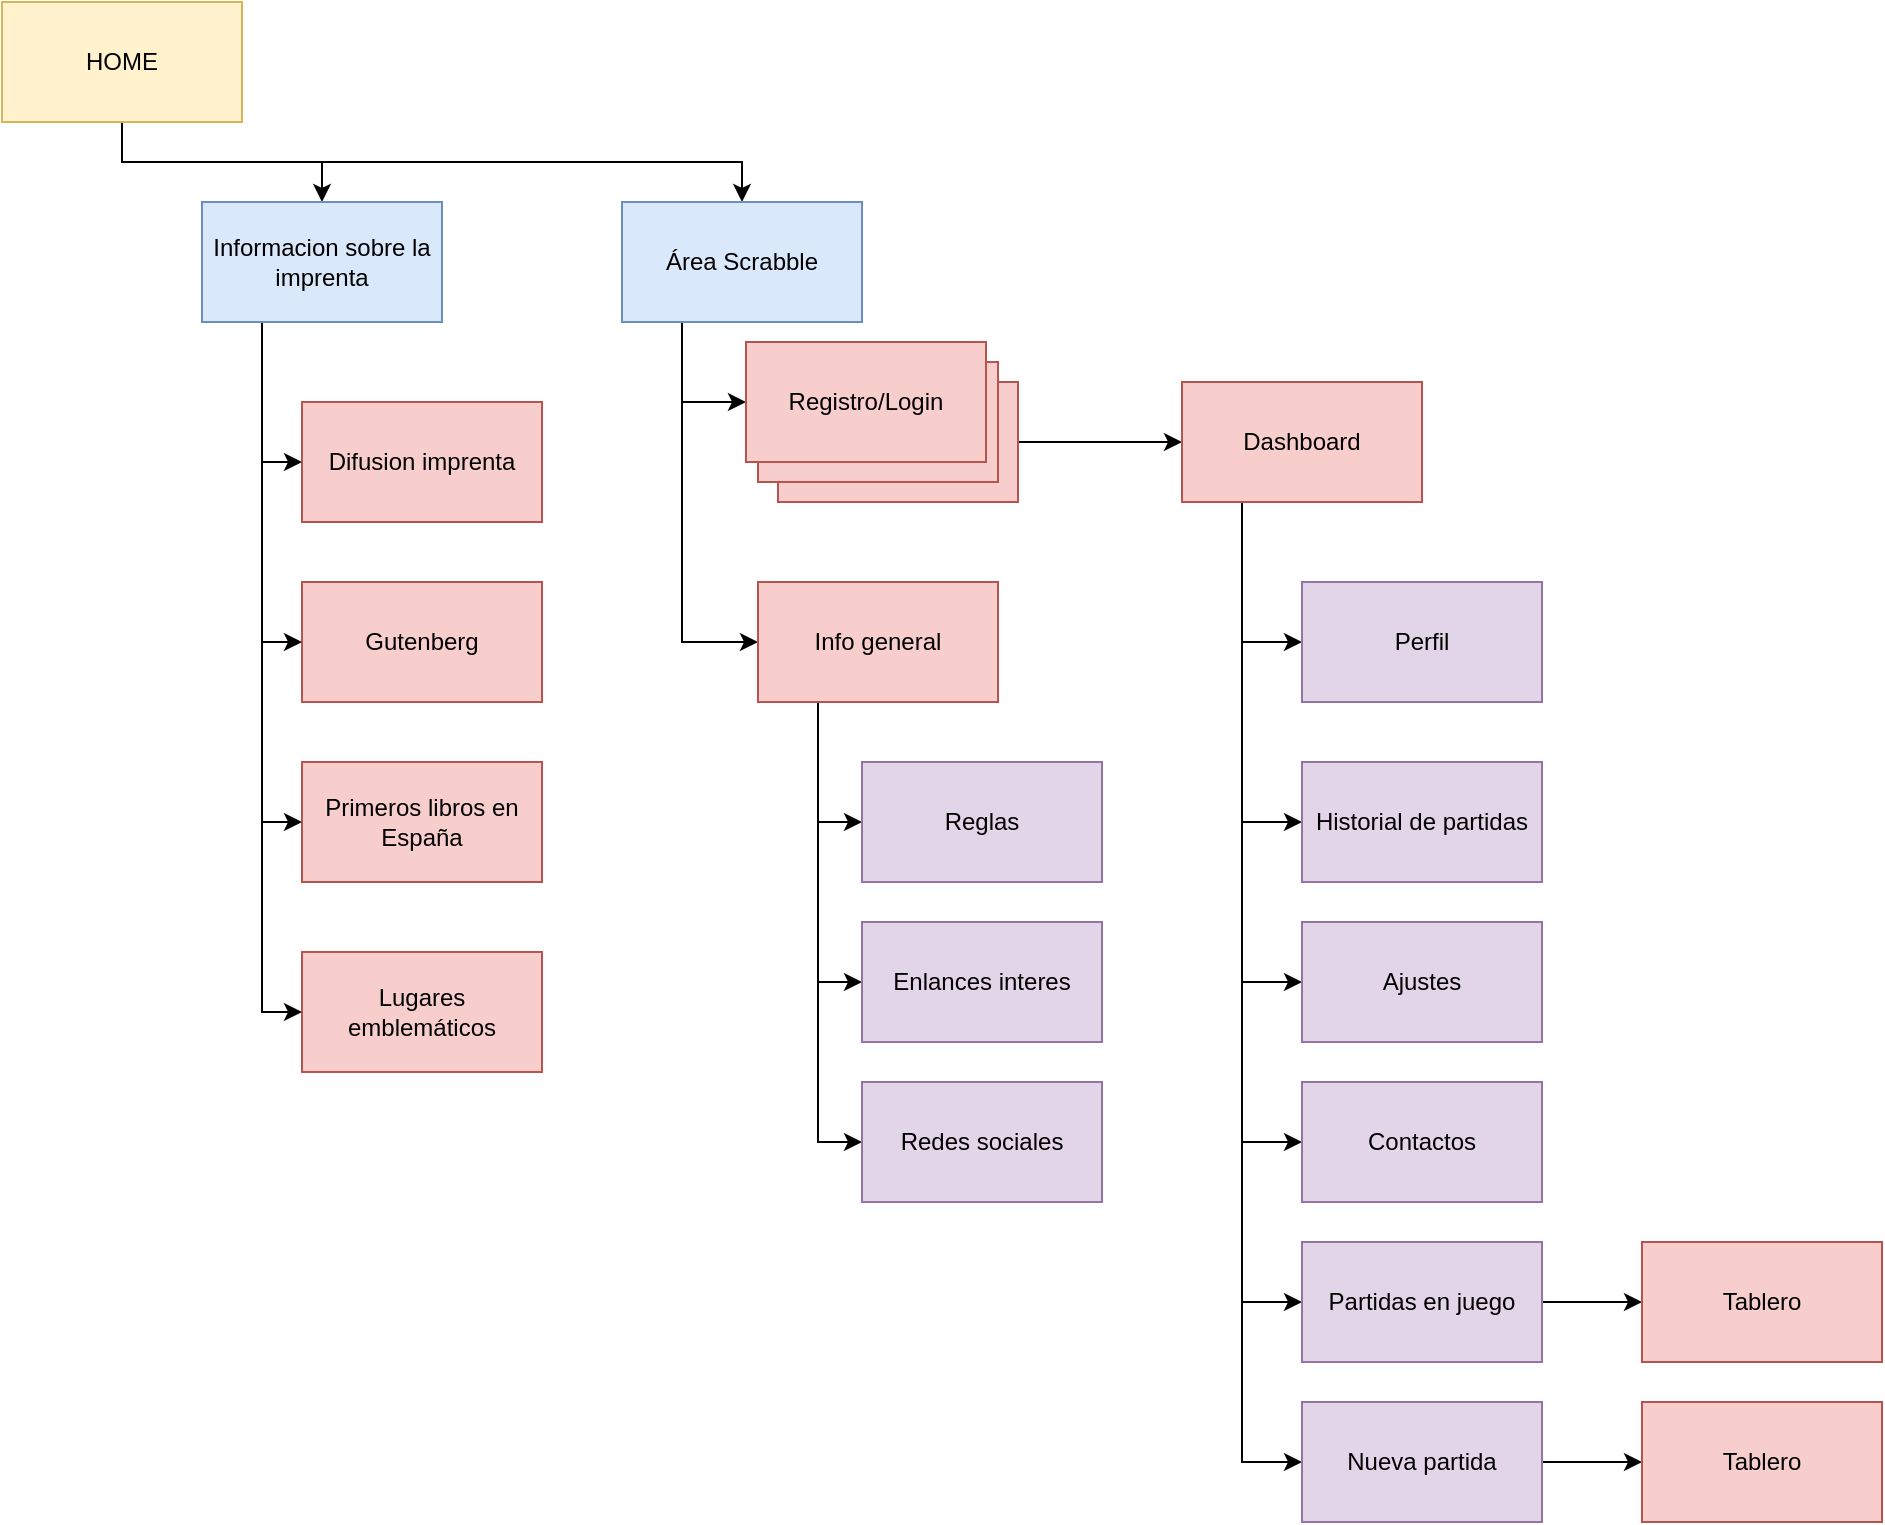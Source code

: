 <mxfile version="14.5.10" type="github"><diagram id="eEEbRnDbDT6FV2OupwHQ" name="Page-1"><mxGraphModel dx="2858" dy="1074" grid="1" gridSize="10" guides="1" tooltips="1" connect="1" arrows="1" fold="1" page="1" pageScale="1" pageWidth="827" pageHeight="1169" math="0" shadow="0"><root><mxCell id="0"/><mxCell id="1" parent="0"/><mxCell id="cwVIY6y7u2aK0-Epkq3P-7" style="edgeStyle=orthogonalEdgeStyle;rounded=0;orthogonalLoop=1;jettySize=auto;html=1;exitX=0.5;exitY=1;exitDx=0;exitDy=0;entryX=0.5;entryY=0;entryDx=0;entryDy=0;" edge="1" parent="1" source="cwVIY6y7u2aK0-Epkq3P-1" target="cwVIY6y7u2aK0-Epkq3P-6"><mxGeometry relative="1" as="geometry"/></mxCell><mxCell id="cwVIY6y7u2aK0-Epkq3P-13" style="edgeStyle=orthogonalEdgeStyle;rounded=0;orthogonalLoop=1;jettySize=auto;html=1;exitX=0.5;exitY=1;exitDx=0;exitDy=0;entryX=0.5;entryY=0;entryDx=0;entryDy=0;" edge="1" parent="1" source="cwVIY6y7u2aK0-Epkq3P-1" target="cwVIY6y7u2aK0-Epkq3P-12"><mxGeometry relative="1" as="geometry"/></mxCell><mxCell id="cwVIY6y7u2aK0-Epkq3P-1" value="&lt;div&gt;HOME&lt;/div&gt;" style="rounded=0;whiteSpace=wrap;html=1;fillColor=#fff2cc;strokeColor=#d6b656;" vertex="1" parent="1"><mxGeometry x="-520" y="130" width="120" height="60" as="geometry"/></mxCell><mxCell id="cwVIY6y7u2aK0-Epkq3P-2" value="Gutenberg" style="rounded=0;whiteSpace=wrap;html=1;fillColor=#f8cecc;strokeColor=#b85450;" vertex="1" parent="1"><mxGeometry x="-370" y="420" width="120" height="60" as="geometry"/></mxCell><mxCell id="cwVIY6y7u2aK0-Epkq3P-3" value="Difusion imprenta" style="rounded=0;whiteSpace=wrap;html=1;fillColor=#f8cecc;strokeColor=#b85450;" vertex="1" parent="1"><mxGeometry x="-370" y="330" width="120" height="60" as="geometry"/></mxCell><mxCell id="cwVIY6y7u2aK0-Epkq3P-4" value="&lt;div&gt;Primeros libros en España&lt;/div&gt;" style="rounded=0;whiteSpace=wrap;html=1;fillColor=#f8cecc;strokeColor=#b85450;" vertex="1" parent="1"><mxGeometry x="-370" y="510" width="120" height="60" as="geometry"/></mxCell><mxCell id="cwVIY6y7u2aK0-Epkq3P-5" value="Lugares emblemáticos" style="rounded=0;whiteSpace=wrap;html=1;fillColor=#f8cecc;strokeColor=#b85450;" vertex="1" parent="1"><mxGeometry x="-370" y="605" width="120" height="60" as="geometry"/></mxCell><mxCell id="cwVIY6y7u2aK0-Epkq3P-8" style="edgeStyle=orthogonalEdgeStyle;rounded=0;orthogonalLoop=1;jettySize=auto;html=1;exitX=0.25;exitY=1;exitDx=0;exitDy=0;entryX=0;entryY=0.5;entryDx=0;entryDy=0;" edge="1" parent="1" source="cwVIY6y7u2aK0-Epkq3P-6" target="cwVIY6y7u2aK0-Epkq3P-3"><mxGeometry relative="1" as="geometry"/></mxCell><mxCell id="cwVIY6y7u2aK0-Epkq3P-9" style="edgeStyle=orthogonalEdgeStyle;rounded=0;orthogonalLoop=1;jettySize=auto;html=1;exitX=0.25;exitY=1;exitDx=0;exitDy=0;entryX=0;entryY=0.5;entryDx=0;entryDy=0;" edge="1" parent="1" source="cwVIY6y7u2aK0-Epkq3P-6" target="cwVIY6y7u2aK0-Epkq3P-2"><mxGeometry relative="1" as="geometry"/></mxCell><mxCell id="cwVIY6y7u2aK0-Epkq3P-10" style="edgeStyle=orthogonalEdgeStyle;rounded=0;orthogonalLoop=1;jettySize=auto;html=1;exitX=0.25;exitY=1;exitDx=0;exitDy=0;entryX=0;entryY=0.5;entryDx=0;entryDy=0;" edge="1" parent="1" source="cwVIY6y7u2aK0-Epkq3P-6" target="cwVIY6y7u2aK0-Epkq3P-4"><mxGeometry relative="1" as="geometry"/></mxCell><mxCell id="cwVIY6y7u2aK0-Epkq3P-11" style="edgeStyle=orthogonalEdgeStyle;rounded=0;orthogonalLoop=1;jettySize=auto;html=1;exitX=0.25;exitY=1;exitDx=0;exitDy=0;entryX=0;entryY=0.5;entryDx=0;entryDy=0;" edge="1" parent="1" source="cwVIY6y7u2aK0-Epkq3P-6" target="cwVIY6y7u2aK0-Epkq3P-5"><mxGeometry relative="1" as="geometry"/></mxCell><mxCell id="cwVIY6y7u2aK0-Epkq3P-6" value="Informacion sobre la imprenta" style="rounded=0;whiteSpace=wrap;html=1;fillColor=#dae8fc;strokeColor=#6c8ebf;" vertex="1" parent="1"><mxGeometry x="-420" y="230" width="120" height="60" as="geometry"/></mxCell><mxCell id="cwVIY6y7u2aK0-Epkq3P-18" style="edgeStyle=orthogonalEdgeStyle;rounded=0;orthogonalLoop=1;jettySize=auto;html=1;exitX=0.25;exitY=1;exitDx=0;exitDy=0;entryX=0;entryY=0.5;entryDx=0;entryDy=0;" edge="1" parent="1" source="cwVIY6y7u2aK0-Epkq3P-12" target="cwVIY6y7u2aK0-Epkq3P-17"><mxGeometry relative="1" as="geometry"/></mxCell><mxCell id="cwVIY6y7u2aK0-Epkq3P-29" style="edgeStyle=orthogonalEdgeStyle;rounded=0;orthogonalLoop=1;jettySize=auto;html=1;exitX=0.25;exitY=1;exitDx=0;exitDy=0;entryX=0;entryY=0.5;entryDx=0;entryDy=0;" edge="1" parent="1" source="cwVIY6y7u2aK0-Epkq3P-12" target="cwVIY6y7u2aK0-Epkq3P-27"><mxGeometry relative="1" as="geometry"><Array as="points"><mxPoint x="-180" y="330"/></Array></mxGeometry></mxCell><mxCell id="cwVIY6y7u2aK0-Epkq3P-12" value="Área Scrabble" style="rounded=0;whiteSpace=wrap;html=1;fillColor=#dae8fc;strokeColor=#6c8ebf;" vertex="1" parent="1"><mxGeometry x="-210" y="230" width="120" height="60" as="geometry"/></mxCell><mxCell id="cwVIY6y7u2aK0-Epkq3P-31" style="edgeStyle=orthogonalEdgeStyle;rounded=0;orthogonalLoop=1;jettySize=auto;html=1;exitX=0.25;exitY=1;exitDx=0;exitDy=0;entryX=0;entryY=0.5;entryDx=0;entryDy=0;" edge="1" parent="1" source="cwVIY6y7u2aK0-Epkq3P-17" target="cwVIY6y7u2aK0-Epkq3P-20"><mxGeometry relative="1" as="geometry"/></mxCell><mxCell id="cwVIY6y7u2aK0-Epkq3P-32" style="edgeStyle=orthogonalEdgeStyle;rounded=0;orthogonalLoop=1;jettySize=auto;html=1;exitX=0.25;exitY=1;exitDx=0;exitDy=0;entryX=0;entryY=0.5;entryDx=0;entryDy=0;" edge="1" parent="1" source="cwVIY6y7u2aK0-Epkq3P-17" target="cwVIY6y7u2aK0-Epkq3P-21"><mxGeometry relative="1" as="geometry"/></mxCell><mxCell id="cwVIY6y7u2aK0-Epkq3P-33" style="edgeStyle=orthogonalEdgeStyle;rounded=0;orthogonalLoop=1;jettySize=auto;html=1;exitX=0.25;exitY=1;exitDx=0;exitDy=0;entryX=0;entryY=0.5;entryDx=0;entryDy=0;" edge="1" parent="1" source="cwVIY6y7u2aK0-Epkq3P-17" target="cwVIY6y7u2aK0-Epkq3P-22"><mxGeometry relative="1" as="geometry"/></mxCell><mxCell id="cwVIY6y7u2aK0-Epkq3P-17" value="Info general" style="rounded=0;whiteSpace=wrap;html=1;fillColor=#f8cecc;strokeColor=#b85450;" vertex="1" parent="1"><mxGeometry x="-142" y="420" width="120" height="60" as="geometry"/></mxCell><mxCell id="cwVIY6y7u2aK0-Epkq3P-20" value="Reglas" style="rounded=0;whiteSpace=wrap;html=1;fillColor=#e1d5e7;strokeColor=#9673a6;" vertex="1" parent="1"><mxGeometry x="-90" y="510" width="120" height="60" as="geometry"/></mxCell><mxCell id="cwVIY6y7u2aK0-Epkq3P-21" value="Enlances interes" style="rounded=0;whiteSpace=wrap;html=1;fillColor=#e1d5e7;strokeColor=#9673a6;" vertex="1" parent="1"><mxGeometry x="-90" y="590" width="120" height="60" as="geometry"/></mxCell><mxCell id="cwVIY6y7u2aK0-Epkq3P-22" value="Redes sociales" style="rounded=0;whiteSpace=wrap;html=1;fillColor=#e1d5e7;strokeColor=#9673a6;" vertex="1" parent="1"><mxGeometry x="-90" y="670" width="120" height="60" as="geometry"/></mxCell><mxCell id="cwVIY6y7u2aK0-Epkq3P-35" style="edgeStyle=orthogonalEdgeStyle;rounded=0;orthogonalLoop=1;jettySize=auto;html=1;exitX=1;exitY=0.5;exitDx=0;exitDy=0;" edge="1" parent="1" source="cwVIY6y7u2aK0-Epkq3P-24" target="cwVIY6y7u2aK0-Epkq3P-34"><mxGeometry relative="1" as="geometry"/></mxCell><mxCell id="cwVIY6y7u2aK0-Epkq3P-24" value="" style="rounded=0;whiteSpace=wrap;html=1;fillColor=#f8cecc;strokeColor=#b85450;" vertex="1" parent="1"><mxGeometry x="-132" y="320" width="120" height="60" as="geometry"/></mxCell><mxCell id="cwVIY6y7u2aK0-Epkq3P-25" value="" style="rounded=0;whiteSpace=wrap;html=1;fillColor=#f8cecc;strokeColor=#b85450;" vertex="1" parent="1"><mxGeometry x="-142" y="310" width="120" height="60" as="geometry"/></mxCell><mxCell id="cwVIY6y7u2aK0-Epkq3P-27" value="Registro/Login" style="rounded=0;whiteSpace=wrap;html=1;fillColor=#f8cecc;strokeColor=#b85450;" vertex="1" parent="1"><mxGeometry x="-148" y="300" width="120" height="60" as="geometry"/></mxCell><mxCell id="cwVIY6y7u2aK0-Epkq3P-28" style="edgeStyle=orthogonalEdgeStyle;rounded=0;orthogonalLoop=1;jettySize=auto;html=1;exitX=0.5;exitY=1;exitDx=0;exitDy=0;" edge="1" parent="1" source="cwVIY6y7u2aK0-Epkq3P-24" target="cwVIY6y7u2aK0-Epkq3P-24"><mxGeometry relative="1" as="geometry"/></mxCell><mxCell id="cwVIY6y7u2aK0-Epkq3P-42" style="edgeStyle=orthogonalEdgeStyle;rounded=0;orthogonalLoop=1;jettySize=auto;html=1;exitX=0.25;exitY=1;exitDx=0;exitDy=0;entryX=0;entryY=0.5;entryDx=0;entryDy=0;" edge="1" parent="1" source="cwVIY6y7u2aK0-Epkq3P-34" target="cwVIY6y7u2aK0-Epkq3P-36"><mxGeometry relative="1" as="geometry"/></mxCell><mxCell id="cwVIY6y7u2aK0-Epkq3P-43" style="edgeStyle=orthogonalEdgeStyle;rounded=0;orthogonalLoop=1;jettySize=auto;html=1;exitX=0.25;exitY=1;exitDx=0;exitDy=0;entryX=0;entryY=0.5;entryDx=0;entryDy=0;" edge="1" parent="1" source="cwVIY6y7u2aK0-Epkq3P-34" target="cwVIY6y7u2aK0-Epkq3P-37"><mxGeometry relative="1" as="geometry"/></mxCell><mxCell id="cwVIY6y7u2aK0-Epkq3P-44" style="edgeStyle=orthogonalEdgeStyle;rounded=0;orthogonalLoop=1;jettySize=auto;html=1;exitX=0.25;exitY=1;exitDx=0;exitDy=0;entryX=0;entryY=0.5;entryDx=0;entryDy=0;" edge="1" parent="1" source="cwVIY6y7u2aK0-Epkq3P-34" target="cwVIY6y7u2aK0-Epkq3P-38"><mxGeometry relative="1" as="geometry"/></mxCell><mxCell id="cwVIY6y7u2aK0-Epkq3P-45" style="edgeStyle=orthogonalEdgeStyle;rounded=0;orthogonalLoop=1;jettySize=auto;html=1;exitX=0.25;exitY=1;exitDx=0;exitDy=0;entryX=0;entryY=0.5;entryDx=0;entryDy=0;" edge="1" parent="1" source="cwVIY6y7u2aK0-Epkq3P-34" target="cwVIY6y7u2aK0-Epkq3P-39"><mxGeometry relative="1" as="geometry"/></mxCell><mxCell id="cwVIY6y7u2aK0-Epkq3P-46" style="edgeStyle=orthogonalEdgeStyle;rounded=0;orthogonalLoop=1;jettySize=auto;html=1;exitX=0.25;exitY=1;exitDx=0;exitDy=0;entryX=0;entryY=0.5;entryDx=0;entryDy=0;" edge="1" parent="1" source="cwVIY6y7u2aK0-Epkq3P-34" target="cwVIY6y7u2aK0-Epkq3P-40"><mxGeometry relative="1" as="geometry"/></mxCell><mxCell id="cwVIY6y7u2aK0-Epkq3P-47" style="edgeStyle=orthogonalEdgeStyle;rounded=0;orthogonalLoop=1;jettySize=auto;html=1;exitX=0.25;exitY=1;exitDx=0;exitDy=0;entryX=0;entryY=0.5;entryDx=0;entryDy=0;" edge="1" parent="1" source="cwVIY6y7u2aK0-Epkq3P-34" target="cwVIY6y7u2aK0-Epkq3P-41"><mxGeometry relative="1" as="geometry"/></mxCell><mxCell id="cwVIY6y7u2aK0-Epkq3P-34" value="Dashboard" style="rounded=0;whiteSpace=wrap;html=1;fillColor=#f8cecc;strokeColor=#b85450;" vertex="1" parent="1"><mxGeometry x="70" y="320" width="120" height="60" as="geometry"/></mxCell><mxCell id="cwVIY6y7u2aK0-Epkq3P-36" value="&lt;div&gt;Perfil&lt;/div&gt;" style="rounded=0;whiteSpace=wrap;html=1;fillColor=#e1d5e7;strokeColor=#9673a6;" vertex="1" parent="1"><mxGeometry x="130" y="420" width="120" height="60" as="geometry"/></mxCell><mxCell id="cwVIY6y7u2aK0-Epkq3P-37" value="Historial de partidas" style="rounded=0;whiteSpace=wrap;html=1;fillColor=#e1d5e7;strokeColor=#9673a6;" vertex="1" parent="1"><mxGeometry x="130" y="510" width="120" height="60" as="geometry"/></mxCell><mxCell id="cwVIY6y7u2aK0-Epkq3P-38" value="Ajustes" style="rounded=0;whiteSpace=wrap;html=1;fillColor=#e1d5e7;strokeColor=#9673a6;" vertex="1" parent="1"><mxGeometry x="130" y="590" width="120" height="60" as="geometry"/></mxCell><mxCell id="cwVIY6y7u2aK0-Epkq3P-39" value="Contactos" style="rounded=0;whiteSpace=wrap;html=1;fillColor=#e1d5e7;strokeColor=#9673a6;" vertex="1" parent="1"><mxGeometry x="130" y="670" width="120" height="60" as="geometry"/></mxCell><mxCell id="cwVIY6y7u2aK0-Epkq3P-49" style="edgeStyle=orthogonalEdgeStyle;rounded=0;orthogonalLoop=1;jettySize=auto;html=1;exitX=1;exitY=0.5;exitDx=0;exitDy=0;entryX=0;entryY=0.5;entryDx=0;entryDy=0;" edge="1" parent="1" source="cwVIY6y7u2aK0-Epkq3P-40" target="cwVIY6y7u2aK0-Epkq3P-48"><mxGeometry relative="1" as="geometry"/></mxCell><mxCell id="cwVIY6y7u2aK0-Epkq3P-40" value="Partidas en juego" style="rounded=0;whiteSpace=wrap;html=1;fillColor=#e1d5e7;strokeColor=#9673a6;" vertex="1" parent="1"><mxGeometry x="130" y="750" width="120" height="60" as="geometry"/></mxCell><mxCell id="cwVIY6y7u2aK0-Epkq3P-51" style="edgeStyle=orthogonalEdgeStyle;rounded=0;orthogonalLoop=1;jettySize=auto;html=1;exitX=1;exitY=0.5;exitDx=0;exitDy=0;entryX=0;entryY=0.5;entryDx=0;entryDy=0;" edge="1" parent="1" source="cwVIY6y7u2aK0-Epkq3P-41" target="cwVIY6y7u2aK0-Epkq3P-50"><mxGeometry relative="1" as="geometry"/></mxCell><mxCell id="cwVIY6y7u2aK0-Epkq3P-41" value="Nueva partida" style="rounded=0;whiteSpace=wrap;html=1;fillColor=#e1d5e7;strokeColor=#9673a6;" vertex="1" parent="1"><mxGeometry x="130" y="830" width="120" height="60" as="geometry"/></mxCell><mxCell id="cwVIY6y7u2aK0-Epkq3P-48" value="Tablero" style="rounded=0;whiteSpace=wrap;html=1;fillColor=#f8cecc;strokeColor=#b85450;" vertex="1" parent="1"><mxGeometry x="300" y="750" width="120" height="60" as="geometry"/></mxCell><mxCell id="cwVIY6y7u2aK0-Epkq3P-50" value="Tablero" style="rounded=0;whiteSpace=wrap;html=1;fillColor=#f8cecc;strokeColor=#b85450;" vertex="1" parent="1"><mxGeometry x="300" y="830" width="120" height="60" as="geometry"/></mxCell></root></mxGraphModel></diagram></mxfile>